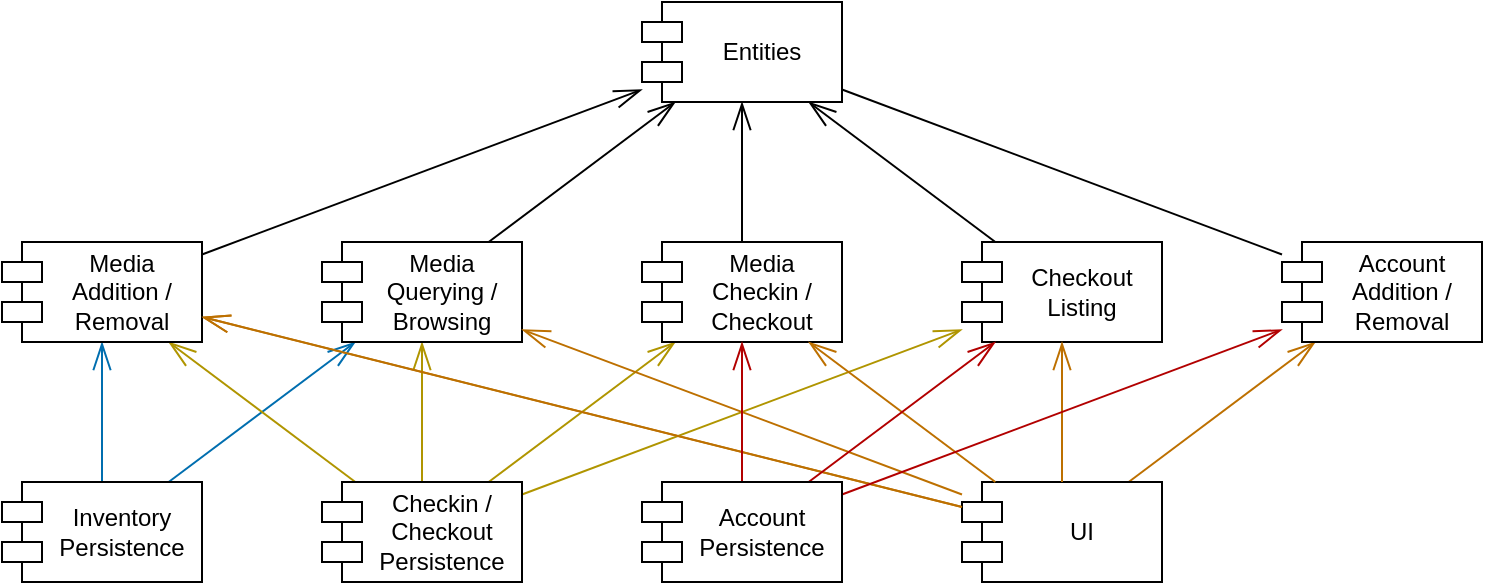 <mxfile version="16.5.1" type="device" pages="2"><diagram id="3HhDGUCTuPXhGJLU1Bjr" name="Component Overview"><mxGraphModel dx="1422" dy="875" grid="1" gridSize="10" guides="1" tooltips="1" connect="1" arrows="1" fold="1" page="1" pageScale="1" pageWidth="1600" pageHeight="1200" math="0" shadow="0"><root><mxCell id="0"/><mxCell id="1" parent="0"/><mxCell id="PViRO45lnsMERoX-mHAi-35" style="edgeStyle=none;shape=connector;rounded=0;orthogonalLoop=1;jettySize=auto;html=1;labelBackgroundColor=default;fontFamily=Helvetica;fontSize=11;fontColor=default;endArrow=openThin;endFill=0;startSize=12;endSize=12;strokeColor=#BD7000;fillColor=#f0a30a;" parent="1" source="PViRO45lnsMERoX-mHAi-4" target="PViRO45lnsMERoX-mHAi-7" edge="1"><mxGeometry relative="1" as="geometry"><mxPoint x="-40" y="70" as="targetPoint"/></mxGeometry></mxCell><mxCell id="PViRO45lnsMERoX-mHAi-11" style="edgeStyle=none;shape=connector;rounded=0;orthogonalLoop=1;jettySize=auto;html=1;labelBackgroundColor=default;fontFamily=Helvetica;fontSize=11;fontColor=default;endArrow=openThin;endFill=0;startSize=12;endSize=12;strokeColor=default;" parent="1" source="PViRO45lnsMERoX-mHAi-7" target="PViRO45lnsMERoX-mHAi-1" edge="1"><mxGeometry relative="1" as="geometry"/></mxCell><mxCell id="PViRO45lnsMERoX-mHAi-12" style="edgeStyle=none;shape=connector;rounded=0;orthogonalLoop=1;jettySize=auto;html=1;labelBackgroundColor=default;fontFamily=Helvetica;fontSize=11;fontColor=default;endArrow=openThin;endFill=0;startSize=12;endSize=12;strokeColor=default;" parent="1" source="PViRO45lnsMERoX-mHAi-8" target="PViRO45lnsMERoX-mHAi-1" edge="1"><mxGeometry relative="1" as="geometry"/></mxCell><mxCell id="PViRO45lnsMERoX-mHAi-13" style="edgeStyle=none;shape=connector;rounded=0;orthogonalLoop=1;jettySize=auto;html=1;labelBackgroundColor=default;fontFamily=Helvetica;fontSize=11;fontColor=default;endArrow=openThin;endFill=0;startSize=12;endSize=12;strokeColor=default;" parent="1" source="PViRO45lnsMERoX-mHAi-9" target="PViRO45lnsMERoX-mHAi-1" edge="1"><mxGeometry relative="1" as="geometry"/></mxCell><mxCell id="PViRO45lnsMERoX-mHAi-17" style="edgeStyle=none;shape=connector;rounded=0;orthogonalLoop=1;jettySize=auto;html=1;labelBackgroundColor=default;fontFamily=Helvetica;fontSize=11;fontColor=default;endArrow=openThin;endFill=0;startSize=12;endSize=12;strokeColor=#006EAF;fillColor=#1ba1e2;" parent="1" source="PViRO45lnsMERoX-mHAi-14" target="PViRO45lnsMERoX-mHAi-7" edge="1"><mxGeometry relative="1" as="geometry"/></mxCell><mxCell id="PViRO45lnsMERoX-mHAi-18" style="edgeStyle=none;shape=connector;rounded=0;orthogonalLoop=1;jettySize=auto;html=1;labelBackgroundColor=default;fontFamily=Helvetica;fontSize=11;fontColor=default;endArrow=openThin;endFill=0;startSize=12;endSize=12;strokeColor=#006EAF;fillColor=#1ba1e2;" parent="1" source="PViRO45lnsMERoX-mHAi-14" target="PViRO45lnsMERoX-mHAi-9" edge="1"><mxGeometry relative="1" as="geometry"/></mxCell><mxCell id="PViRO45lnsMERoX-mHAi-19" style="edgeStyle=none;shape=connector;rounded=0;orthogonalLoop=1;jettySize=auto;html=1;labelBackgroundColor=default;fontFamily=Helvetica;fontSize=11;fontColor=default;endArrow=openThin;endFill=0;startSize=12;endSize=12;strokeColor=#B09500;fillColor=#e3c800;" parent="1" source="PViRO45lnsMERoX-mHAi-15" target="PViRO45lnsMERoX-mHAi-8" edge="1"><mxGeometry relative="1" as="geometry"/></mxCell><mxCell id="PViRO45lnsMERoX-mHAi-30" style="edgeStyle=none;shape=connector;rounded=0;orthogonalLoop=1;jettySize=auto;html=1;labelBackgroundColor=default;fontFamily=Helvetica;fontSize=11;fontColor=default;endArrow=openThin;endFill=0;startSize=12;endSize=12;strokeColor=#B09500;fillColor=#e3c800;" parent="1" source="PViRO45lnsMERoX-mHAi-15" target="PViRO45lnsMERoX-mHAi-21" edge="1"><mxGeometry relative="1" as="geometry"/></mxCell><mxCell id="PViRO45lnsMERoX-mHAi-31" style="edgeStyle=none;shape=connector;rounded=0;orthogonalLoop=1;jettySize=auto;html=1;labelBackgroundColor=default;fontFamily=Helvetica;fontSize=11;fontColor=default;endArrow=openThin;endFill=0;startSize=12;endSize=12;strokeColor=#B09500;fillColor=#e3c800;" parent="1" source="PViRO45lnsMERoX-mHAi-15" target="PViRO45lnsMERoX-mHAi-9" edge="1"><mxGeometry relative="1" as="geometry"/></mxCell><mxCell id="243bSo4BZL4MdntdNz_G-4" style="edgeStyle=none;shape=connector;rounded=0;orthogonalLoop=1;jettySize=auto;html=1;labelBackgroundColor=default;fontFamily=Helvetica;fontSize=11;fontColor=default;endArrow=openThin;endFill=0;startSize=12;endSize=12;strokeColor=#B09500;fillColor=#e3c800;" parent="1" source="PViRO45lnsMERoX-mHAi-15" target="PViRO45lnsMERoX-mHAi-7" edge="1"><mxGeometry relative="1" as="geometry"><mxPoint x="153.333" y="210" as="targetPoint"/></mxGeometry></mxCell><mxCell id="PViRO45lnsMERoX-mHAi-22" style="edgeStyle=none;shape=connector;rounded=0;orthogonalLoop=1;jettySize=auto;html=1;labelBackgroundColor=default;fontFamily=Helvetica;fontSize=11;fontColor=default;endArrow=openThin;endFill=0;startSize=12;endSize=12;strokeColor=default;" parent="1" source="PViRO45lnsMERoX-mHAi-21" target="PViRO45lnsMERoX-mHAi-1" edge="1"><mxGeometry relative="1" as="geometry"/></mxCell><mxCell id="PViRO45lnsMERoX-mHAi-1" value="Entities" style="shape=module;align=center;spacingLeft=20;align=center;verticalAlign=middle;whiteSpace=wrap;" parent="1" vertex="1"><mxGeometry x="390" y="40" width="100" height="50" as="geometry"/></mxCell><mxCell id="MaJ_2Zy2BLXAup5J29dx-12" style="edgeStyle=none;shape=connector;rounded=0;orthogonalLoop=1;jettySize=auto;html=1;labelBackgroundColor=default;fontFamily=Helvetica;fontSize=11;fontColor=default;endArrow=openThin;endFill=0;startSize=12;endSize=12;strokeColor=#BD7000;fillColor=#f0a30a;" parent="1" source="PViRO45lnsMERoX-mHAi-4" target="MaJ_2Zy2BLXAup5J29dx-1" edge="1"><mxGeometry relative="1" as="geometry"/></mxCell><mxCell id="PViRO45lnsMERoX-mHAi-4" value="UI" style="shape=module;align=center;spacingLeft=20;align=center;verticalAlign=middle;whiteSpace=wrap;" parent="1" vertex="1"><mxGeometry x="550" y="280" width="100" height="50" as="geometry"/></mxCell><mxCell id="PViRO45lnsMERoX-mHAi-7" value="Media Addition / Removal" style="shape=module;align=center;spacingLeft=20;align=center;verticalAlign=middle;whiteSpace=wrap;" parent="1" vertex="1"><mxGeometry x="70" y="160" width="100" height="50" as="geometry"/></mxCell><mxCell id="PViRO45lnsMERoX-mHAi-8" value="Media Checkin / Checkout" style="shape=module;align=center;spacingLeft=20;align=center;verticalAlign=middle;whiteSpace=wrap;" parent="1" vertex="1"><mxGeometry x="390" y="160" width="100" height="50" as="geometry"/></mxCell><mxCell id="PViRO45lnsMERoX-mHAi-9" value="Media Querying / Browsing" style="shape=module;align=center;spacingLeft=20;align=center;verticalAlign=middle;whiteSpace=wrap;" parent="1" vertex="1"><mxGeometry x="230" y="160" width="100" height="50" as="geometry"/></mxCell><mxCell id="PViRO45lnsMERoX-mHAi-14" value="Inventory Persistence" style="shape=module;align=center;spacingLeft=20;align=center;verticalAlign=middle;whiteSpace=wrap;" parent="1" vertex="1"><mxGeometry x="70" y="280" width="100" height="50" as="geometry"/></mxCell><mxCell id="PViRO45lnsMERoX-mHAi-15" value="Checkin / Checkout Persistence" style="shape=module;align=center;spacingLeft=20;align=center;verticalAlign=middle;whiteSpace=wrap;" parent="1" vertex="1"><mxGeometry x="230" y="280" width="100" height="50" as="geometry"/></mxCell><mxCell id="PViRO45lnsMERoX-mHAi-21" value="Checkout Listing" style="shape=module;align=center;spacingLeft=20;align=center;verticalAlign=middle;whiteSpace=wrap;" parent="1" vertex="1"><mxGeometry x="550" y="160" width="100" height="50" as="geometry"/></mxCell><mxCell id="7hFrIZVfRNf05mKEVoW2-7" style="edgeStyle=none;shape=connector;rounded=0;orthogonalLoop=1;jettySize=auto;html=1;labelBackgroundColor=default;fontFamily=Helvetica;fontSize=11;fontColor=default;endArrow=openThin;endFill=0;startSize=12;endSize=12;strokeColor=#BD7000;fillColor=#f0a30a;" parent="1" source="PViRO45lnsMERoX-mHAi-4" target="PViRO45lnsMERoX-mHAi-21" edge="1"><mxGeometry relative="1" as="geometry"><mxPoint x="600" y="280" as="sourcePoint"/><mxPoint x="650" y="100" as="targetPoint"/></mxGeometry></mxCell><mxCell id="7hFrIZVfRNf05mKEVoW2-8" style="edgeStyle=none;shape=connector;rounded=0;orthogonalLoop=1;jettySize=auto;html=1;labelBackgroundColor=default;fontFamily=Helvetica;fontSize=11;fontColor=default;endArrow=openThin;endFill=0;startSize=12;endSize=12;strokeColor=#BD7000;fillColor=#f0a30a;" parent="1" source="PViRO45lnsMERoX-mHAi-4" target="PViRO45lnsMERoX-mHAi-8" edge="1"><mxGeometry relative="1" as="geometry"><mxPoint x="583.333" y="280" as="sourcePoint"/><mxPoint x="500" y="100" as="targetPoint"/></mxGeometry></mxCell><mxCell id="7hFrIZVfRNf05mKEVoW2-9" style="edgeStyle=none;shape=connector;rounded=0;orthogonalLoop=1;jettySize=auto;html=1;labelBackgroundColor=default;fontFamily=Helvetica;fontSize=11;fontColor=default;endArrow=openThin;endFill=0;startSize=12;endSize=12;strokeColor=#BD7000;fillColor=#f0a30a;" parent="1" source="PViRO45lnsMERoX-mHAi-4" target="PViRO45lnsMERoX-mHAi-9" edge="1"><mxGeometry relative="1" as="geometry"><mxPoint x="566.667" y="280" as="sourcePoint"/><mxPoint x="380" y="110" as="targetPoint"/></mxGeometry></mxCell><mxCell id="7hFrIZVfRNf05mKEVoW2-10" style="edgeStyle=none;shape=connector;rounded=0;orthogonalLoop=1;jettySize=auto;html=1;labelBackgroundColor=default;fontFamily=Helvetica;fontSize=11;fontColor=default;endArrow=openThin;endFill=0;startSize=12;endSize=12;strokeColor=#BD7000;fillColor=#f0a30a;" parent="1" source="PViRO45lnsMERoX-mHAi-4" target="PViRO45lnsMERoX-mHAi-7" edge="1"><mxGeometry relative="1" as="geometry"><mxPoint x="550" y="280" as="sourcePoint"/><mxPoint x="170" y="203.182" as="targetPoint"/></mxGeometry></mxCell><mxCell id="MaJ_2Zy2BLXAup5J29dx-4" style="edgeStyle=none;shape=connector;rounded=0;orthogonalLoop=1;jettySize=auto;html=1;labelBackgroundColor=default;fontFamily=Helvetica;fontSize=11;fontColor=default;startArrow=none;startFill=0;endArrow=none;endFill=0;startSize=12;endSize=12;strokeColor=default;" parent="1" source="MaJ_2Zy2BLXAup5J29dx-1" target="PViRO45lnsMERoX-mHAi-1" edge="1"><mxGeometry relative="1" as="geometry"/></mxCell><mxCell id="MaJ_2Zy2BLXAup5J29dx-1" value="Account Addition / Removal" style="shape=module;align=center;spacingLeft=20;align=center;verticalAlign=middle;whiteSpace=wrap;" parent="1" vertex="1"><mxGeometry x="710" y="160" width="100" height="50" as="geometry"/></mxCell><mxCell id="MaJ_2Zy2BLXAup5J29dx-6" style="edgeStyle=none;shape=connector;rounded=0;orthogonalLoop=1;jettySize=auto;html=1;labelBackgroundColor=default;fontFamily=Helvetica;fontSize=11;fontColor=default;endArrow=openThin;endFill=0;startSize=12;endSize=12;strokeColor=#B20000;fillColor=#e51400;" parent="1" source="MaJ_2Zy2BLXAup5J29dx-3" target="MaJ_2Zy2BLXAup5J29dx-1" edge="1"><mxGeometry relative="1" as="geometry"/></mxCell><mxCell id="MaJ_2Zy2BLXAup5J29dx-8" style="edgeStyle=none;shape=connector;rounded=0;orthogonalLoop=1;jettySize=auto;html=1;labelBackgroundColor=default;fontFamily=Helvetica;fontSize=11;fontColor=default;endArrow=openThin;endFill=0;startSize=12;endSize=12;strokeColor=#B20000;fillColor=#e51400;" parent="1" source="MaJ_2Zy2BLXAup5J29dx-3" target="PViRO45lnsMERoX-mHAi-8" edge="1"><mxGeometry relative="1" as="geometry"/></mxCell><mxCell id="MaJ_2Zy2BLXAup5J29dx-9" style="edgeStyle=none;shape=connector;rounded=0;orthogonalLoop=1;jettySize=auto;html=1;labelBackgroundColor=default;fontFamily=Helvetica;fontSize=11;fontColor=default;endArrow=openThin;endFill=0;startSize=12;endSize=12;strokeColor=#B20000;fillColor=#e51400;" parent="1" source="MaJ_2Zy2BLXAup5J29dx-3" target="PViRO45lnsMERoX-mHAi-21" edge="1"><mxGeometry relative="1" as="geometry"/></mxCell><mxCell id="MaJ_2Zy2BLXAup5J29dx-3" value="Account Persistence" style="shape=module;align=center;spacingLeft=20;align=center;verticalAlign=middle;whiteSpace=wrap;" parent="1" vertex="1"><mxGeometry x="390" y="280" width="100" height="50" as="geometry"/></mxCell></root></mxGraphModel></diagram><diagram id="pPQjHrMoLcyB0sqf3h_W" name="Component Classes"><mxGraphModel dx="1422" dy="875" grid="1" gridSize="10" guides="1" tooltips="1" connect="1" arrows="1" fold="1" page="1" pageScale="1" pageWidth="1600" pageHeight="1200" math="0" shadow="0"><root><mxCell id="0"/><mxCell id="1" parent="0"/><mxCell id="0zp0i9OfT9O5fiTyB-d3-11" style="edgeStyle=none;shape=connector;rounded=0;orthogonalLoop=1;jettySize=auto;html=1;labelBackgroundColor=default;fontFamily=Helvetica;fontSize=11;fontColor=default;endArrow=none;endFill=0;startSize=12;endSize=12;strokeColor=default;startArrow=diamondThin;startFill=1;" parent="1" source="0zp0i9OfT9O5fiTyB-d3-9" target="0zp0i9OfT9O5fiTyB-d3-10" edge="1"><mxGeometry relative="1" as="geometry"/></mxCell><mxCell id="0zp0i9OfT9O5fiTyB-d3-9" value="&lt;p style=&quot;margin:0px;margin-top:4px;text-align:center;&quot;&gt;&lt;i&gt;&amp;lt;&amp;lt;abstract&amp;gt;&amp;gt;&lt;/i&gt;&lt;/p&gt;&lt;p style=&quot;margin:0px;margin-top:4px;text-align:center;&quot;&gt;&lt;b&gt;&lt;i&gt;Media&lt;/i&gt;&lt;/b&gt;&lt;/p&gt;&lt;hr size=&quot;1&quot;&gt;&lt;p style=&quot;margin:0px;margin-left:4px;&quot;&gt;+ uid: Integer&lt;/p&gt;&lt;p style=&quot;margin:0px;margin-left:4px;&quot;&gt;+ title: String&lt;/p&gt;&lt;p style=&quot;margin:0px;margin-left:4px;&quot;&gt;+ authors: [Author]&lt;/p&gt;&lt;p style=&quot;margin:0px;margin-left:4px;&quot;&gt;+ released: Date&lt;/p&gt;&lt;p style=&quot;margin:0px;margin-left:4px;&quot;&gt;(+ thumbnail: Image)&lt;/p&gt;&lt;hr size=&quot;1&quot;&gt;&lt;p style=&quot;margin:0px;margin-left:4px;&quot;&gt;&lt;br&gt;&lt;/p&gt;" style="verticalAlign=top;align=left;overflow=fill;fontSize=12;fontFamily=Helvetica;html=1;fontColor=default;" parent="1" vertex="1"><mxGeometry x="320" y="80" width="160" height="140" as="geometry"/></mxCell><mxCell id="0zp0i9OfT9O5fiTyB-d3-10" value="&lt;p style=&quot;margin:0px;margin-top:4px;text-align:center;&quot;&gt;&lt;b&gt;Author&lt;/b&gt;&lt;/p&gt;&lt;hr size=&quot;1&quot;&gt;&lt;p style=&quot;margin:0px;margin-left:4px;&quot;&gt;+ uid: Integer&lt;/p&gt;&lt;p style=&quot;margin:0px;margin-left:4px;&quot;&gt;+ firstName: String&lt;/p&gt;&lt;p style=&quot;margin:0px;margin-left:4px;&quot;&gt;+ lastName: String&lt;/p&gt;&lt;hr size=&quot;1&quot;&gt;&lt;p style=&quot;margin:0px;margin-left:4px;&quot;&gt;&lt;br&gt;&lt;/p&gt;" style="verticalAlign=top;align=left;overflow=fill;fontSize=12;fontFamily=Helvetica;html=1;fontColor=default;" parent="1" vertex="1"><mxGeometry x="80" y="80" width="160" height="90" as="geometry"/></mxCell><mxCell id="0zp0i9OfT9O5fiTyB-d3-15" style="edgeStyle=none;shape=connector;rounded=0;orthogonalLoop=1;jettySize=auto;html=1;labelBackgroundColor=default;fontFamily=Helvetica;fontSize=11;fontColor=default;startArrow=diamondThin;startFill=1;endArrow=none;endFill=0;startSize=12;endSize=12;strokeColor=default;" parent="1" source="0zp0i9OfT9O5fiTyB-d3-13" target="0zp0i9OfT9O5fiTyB-d3-14" edge="1"><mxGeometry relative="1" as="geometry"/></mxCell><mxCell id="0zp0i9OfT9O5fiTyB-d3-20" style="edgeStyle=none;shape=connector;rounded=0;orthogonalLoop=1;jettySize=auto;html=1;labelBackgroundColor=default;fontFamily=Helvetica;fontSize=11;fontColor=default;startArrow=none;startFill=0;endArrow=block;endFill=0;startSize=12;endSize=12;strokeColor=default;" parent="1" source="0zp0i9OfT9O5fiTyB-d3-13" target="0zp0i9OfT9O5fiTyB-d3-9" edge="1"><mxGeometry relative="1" as="geometry"/></mxCell><mxCell id="0zp0i9OfT9O5fiTyB-d3-13" value="&lt;p style=&quot;margin:0px;margin-top:4px;text-align:center;&quot;&gt;&lt;b style=&quot;background-color: initial;&quot;&gt;Book&lt;/b&gt;&lt;br&gt;&lt;/p&gt;&lt;hr size=&quot;1&quot;&gt;&lt;p style=&quot;margin:0px;margin-left:4px;&quot;&gt;+ isbn: ISBN&lt;/p&gt;&lt;p style=&quot;margin:0px;margin-left:4px;&quot;&gt;+ edition: Integer&lt;/p&gt;&lt;hr size=&quot;1&quot;&gt;&lt;p style=&quot;margin:0px;margin-left:4px;&quot;&gt;&lt;br&gt;&lt;/p&gt;" style="verticalAlign=top;align=left;overflow=fill;fontSize=12;fontFamily=Helvetica;html=1;fontColor=default;" parent="1" vertex="1"><mxGeometry x="560" y="280" width="160" height="80" as="geometry"/></mxCell><mxCell id="0zp0i9OfT9O5fiTyB-d3-14" value="&lt;p style=&quot;margin:0px;margin-top:4px;text-align:center;&quot;&gt;&lt;b style=&quot;background-color: initial;&quot;&gt;ISBN&lt;/b&gt;&lt;br&gt;&lt;/p&gt;&lt;hr size=&quot;1&quot;&gt;&lt;p style=&quot;margin:0px;margin-left:4px;&quot;&gt;...&lt;/p&gt;&lt;hr size=&quot;1&quot;&gt;&lt;p style=&quot;margin:0px;margin-left:4px;&quot;&gt;&lt;br&gt;&lt;/p&gt;" style="verticalAlign=top;align=left;overflow=fill;fontSize=12;fontFamily=Helvetica;html=1;fontColor=default;" parent="1" vertex="1"><mxGeometry x="560" y="400" width="160" height="70" as="geometry"/></mxCell><mxCell id="0zp0i9OfT9O5fiTyB-d3-18" style="edgeStyle=none;shape=connector;rounded=0;orthogonalLoop=1;jettySize=auto;html=1;labelBackgroundColor=default;fontFamily=Helvetica;fontSize=11;fontColor=default;startArrow=diamondThin;startFill=1;endArrow=none;endFill=0;startSize=12;endSize=12;strokeColor=default;" parent="1" source="0zp0i9OfT9O5fiTyB-d3-16" target="0zp0i9OfT9O5fiTyB-d3-17" edge="1"><mxGeometry relative="1" as="geometry"/></mxCell><mxCell id="0zp0i9OfT9O5fiTyB-d3-21" style="edgeStyle=none;shape=connector;rounded=0;orthogonalLoop=1;jettySize=auto;html=1;labelBackgroundColor=default;fontFamily=Helvetica;fontSize=11;fontColor=default;startArrow=none;startFill=0;endArrow=block;endFill=0;startSize=12;endSize=12;strokeColor=default;" parent="1" source="0zp0i9OfT9O5fiTyB-d3-16" target="0zp0i9OfT9O5fiTyB-d3-9" edge="1"><mxGeometry relative="1" as="geometry"/></mxCell><mxCell id="0zp0i9OfT9O5fiTyB-d3-16" value="&lt;p style=&quot;margin:0px;margin-top:4px;text-align:center;&quot;&gt;&lt;b style=&quot;background-color: initial;&quot;&gt;Article&lt;/b&gt;&lt;br&gt;&lt;/p&gt;&lt;hr size=&quot;1&quot;&gt;&lt;p style=&quot;margin:0px;margin-left:4px;&quot;&gt;+ doi: DOI&lt;/p&gt;&lt;hr size=&quot;1&quot;&gt;&lt;p style=&quot;margin:0px;margin-left:4px;&quot;&gt;&lt;br&gt;&lt;/p&gt;" style="verticalAlign=top;align=left;overflow=fill;fontSize=12;fontFamily=Helvetica;html=1;fontColor=default;" parent="1" vertex="1"><mxGeometry x="320" y="280" width="160" height="70" as="geometry"/></mxCell><mxCell id="0zp0i9OfT9O5fiTyB-d3-17" value="&lt;p style=&quot;margin:0px;margin-top:4px;text-align:center;&quot;&gt;&lt;b style=&quot;background-color: initial;&quot;&gt;DOI&lt;/b&gt;&lt;br&gt;&lt;/p&gt;&lt;hr size=&quot;1&quot;&gt;&lt;p style=&quot;margin:0px;margin-left:4px;&quot;&gt;...&lt;/p&gt;&lt;hr size=&quot;1&quot;&gt;&lt;p style=&quot;margin:0px;margin-left:4px;&quot;&gt;&lt;br&gt;&lt;/p&gt;" style="verticalAlign=top;align=left;overflow=fill;fontSize=12;fontFamily=Helvetica;html=1;fontColor=default;" parent="1" vertex="1"><mxGeometry x="320" y="400" width="160" height="70" as="geometry"/></mxCell><mxCell id="0zp0i9OfT9O5fiTyB-d3-23" style="edgeStyle=none;shape=connector;rounded=0;orthogonalLoop=1;jettySize=auto;html=1;labelBackgroundColor=default;fontFamily=Helvetica;fontSize=11;fontColor=default;startArrow=none;startFill=0;endArrow=block;endFill=0;startSize=12;endSize=12;strokeColor=default;" parent="1" source="0zp0i9OfT9O5fiTyB-d3-22" target="0zp0i9OfT9O5fiTyB-d3-9" edge="1"><mxGeometry relative="1" as="geometry"/></mxCell><mxCell id="0zp0i9OfT9O5fiTyB-d3-22" value="&lt;p style=&quot;margin:0px;margin-top:4px;text-align:center;&quot;&gt;&lt;b style=&quot;background-color: initial;&quot;&gt;Video&lt;/b&gt;&lt;br&gt;&lt;/p&gt;&lt;hr size=&quot;1&quot;&gt;&lt;p style=&quot;margin:0px;margin-left:4px;&quot;&gt;+ length: Duration&lt;/p&gt;&lt;hr size=&quot;1&quot;&gt;&lt;p style=&quot;margin:0px;margin-left:4px;&quot;&gt;&lt;br&gt;&lt;/p&gt;" style="verticalAlign=top;align=left;overflow=fill;fontSize=12;fontFamily=Helvetica;html=1;fontColor=default;" parent="1" vertex="1"><mxGeometry x="80" y="280" width="160" height="70" as="geometry"/></mxCell><mxCell id="0zp0i9OfT9O5fiTyB-d3-30" style="edgeStyle=none;shape=connector;rounded=0;orthogonalLoop=1;jettySize=auto;html=1;labelBackgroundColor=default;fontFamily=Helvetica;fontSize=11;fontColor=default;startArrow=diamondThin;startFill=1;endArrow=none;endFill=0;startSize=12;endSize=12;strokeColor=default;" parent="1" source="0zp0i9OfT9O5fiTyB-d3-25" target="0zp0i9OfT9O5fiTyB-d3-9" edge="1"><mxGeometry relative="1" as="geometry"/></mxCell><mxCell id="0zp0i9OfT9O5fiTyB-d3-25" value="&lt;p style=&quot;margin:0px;margin-top:4px;text-align:center;&quot;&gt;&lt;i&gt;&amp;lt;&amp;lt;abstract&amp;gt;&amp;gt;&lt;/i&gt;&lt;/p&gt;&lt;p style=&quot;margin:0px;margin-top:4px;text-align:center;&quot;&gt;&lt;b&gt;&lt;i&gt;MediaInstance&lt;/i&gt;&lt;/b&gt;&lt;/p&gt;&lt;hr size=&quot;1&quot;&gt;&lt;p style=&quot;margin:0px;margin-left:4px;&quot;&gt;+ uid: Integer&lt;/p&gt;&lt;p style=&quot;margin:0px;margin-left:4px;&quot;&gt;+ media: Media&lt;br&gt;&lt;/p&gt;&lt;hr size=&quot;1&quot;&gt;&lt;p style=&quot;margin:0px;margin-left:4px;&quot;&gt;&lt;br&gt;&lt;/p&gt;" style="verticalAlign=top;align=left;overflow=fill;fontSize=12;fontFamily=Helvetica;html=1;fontColor=default;" parent="1" vertex="1"><mxGeometry x="920" y="80" width="160" height="100" as="geometry"/></mxCell><mxCell id="0zp0i9OfT9O5fiTyB-d3-28" style="edgeStyle=none;shape=connector;rounded=0;orthogonalLoop=1;jettySize=auto;html=1;labelBackgroundColor=default;fontFamily=Helvetica;fontSize=11;fontColor=default;startArrow=none;startFill=0;endArrow=block;endFill=0;startSize=12;endSize=12;strokeColor=default;" parent="1" source="0zp0i9OfT9O5fiTyB-d3-26" target="0zp0i9OfT9O5fiTyB-d3-25" edge="1"><mxGeometry relative="1" as="geometry"/></mxCell><mxCell id="0zp0i9OfT9O5fiTyB-d3-26" value="&lt;p style=&quot;margin:0px;margin-top:4px;text-align:center;&quot;&gt;&lt;b style=&quot;background-color: initial;&quot;&gt;PhysicalMediaInstance&lt;/b&gt;&lt;br&gt;&lt;/p&gt;&lt;hr size=&quot;1&quot;&gt;&lt;p style=&quot;margin:0px;margin-left:4px;&quot;&gt;+ location: Location&lt;br&gt;&lt;/p&gt;&lt;hr size=&quot;1&quot;&gt;&lt;p style=&quot;margin:0px;margin-left:4px;&quot;&gt;&lt;br&gt;&lt;/p&gt;" style="verticalAlign=top;align=left;overflow=fill;fontSize=12;fontFamily=Helvetica;html=1;fontColor=default;" parent="1" vertex="1"><mxGeometry x="800" y="240" width="160" height="70" as="geometry"/></mxCell><mxCell id="0zp0i9OfT9O5fiTyB-d3-29" style="edgeStyle=none;shape=connector;rounded=0;orthogonalLoop=1;jettySize=auto;html=1;labelBackgroundColor=default;fontFamily=Helvetica;fontSize=11;fontColor=default;startArrow=none;startFill=0;endArrow=block;endFill=0;startSize=12;endSize=12;strokeColor=default;" parent="1" source="0zp0i9OfT9O5fiTyB-d3-27" target="0zp0i9OfT9O5fiTyB-d3-25" edge="1"><mxGeometry relative="1" as="geometry"/></mxCell><mxCell id="0zp0i9OfT9O5fiTyB-d3-27" value="&lt;p style=&quot;margin:0px;margin-top:4px;text-align:center;&quot;&gt;&lt;b style=&quot;background-color: initial;&quot;&gt;DigitalMediaInstance&lt;/b&gt;&lt;br&gt;&lt;/p&gt;&lt;hr size=&quot;1&quot;&gt;&lt;p style=&quot;margin:0px;margin-left:4px;&quot;&gt;+ host: URL&lt;br&gt;&lt;/p&gt;&lt;hr size=&quot;1&quot;&gt;&lt;p style=&quot;margin:0px;margin-left:4px;&quot;&gt;&lt;br&gt;&lt;/p&gt;" style="verticalAlign=top;align=left;overflow=fill;fontSize=12;fontFamily=Helvetica;html=1;fontColor=default;" parent="1" vertex="1"><mxGeometry x="1040" y="240" width="160" height="70" as="geometry"/></mxCell><mxCell id="kS34iuWyc61IkwslK3yn-1" value="" style="shape=link;html=1;rounded=0;labelBackgroundColor=default;fontFamily=Helvetica;fontSize=11;fontColor=default;startArrow=diamondThin;startFill=1;endArrow=none;endFill=0;startSize=12;endSize=12;strokeColor=default;" parent="1" edge="1"><mxGeometry width="100" relative="1" as="geometry"><mxPoint x="30" y="560" as="sourcePoint"/><mxPoint x="1250" y="560" as="targetPoint"/></mxGeometry></mxCell><mxCell id="kS34iuWyc61IkwslK3yn-2" value="" style="shape=link;html=1;rounded=0;labelBackgroundColor=default;fontFamily=Helvetica;fontSize=11;fontColor=default;startArrow=diamondThin;startFill=1;endArrow=none;endFill=0;startSize=12;endSize=12;strokeColor=default;" parent="1" edge="1"><mxGeometry width="100" relative="1" as="geometry"><mxPoint x="1240" y="570" as="sourcePoint"/><mxPoint x="1240" y="30" as="targetPoint"/></mxGeometry></mxCell><mxCell id="kS34iuWyc61IkwslK3yn-3" value="" style="shape=link;html=1;rounded=0;labelBackgroundColor=default;fontFamily=Helvetica;fontSize=11;fontColor=default;startArrow=diamondThin;startFill=1;endArrow=none;endFill=0;startSize=12;endSize=12;strokeColor=default;" parent="1" edge="1"><mxGeometry width="100" relative="1" as="geometry"><mxPoint x="30" y="40" as="sourcePoint"/><mxPoint x="1250" y="40" as="targetPoint"/></mxGeometry></mxCell><mxCell id="kS34iuWyc61IkwslK3yn-4" value="" style="shape=link;html=1;rounded=0;labelBackgroundColor=default;fontFamily=Helvetica;fontSize=11;fontColor=default;startArrow=diamondThin;startFill=1;endArrow=none;endFill=0;startSize=12;endSize=12;strokeColor=default;" parent="1" edge="1"><mxGeometry width="100" relative="1" as="geometry"><mxPoint x="40" y="570" as="sourcePoint"/><mxPoint x="40" y="30" as="targetPoint"/></mxGeometry></mxCell><mxCell id="kS34iuWyc61IkwslK3yn-5" value="&lt;font style=&quot;font-size: 22px;&quot;&gt;Entities&lt;/font&gt;" style="text;html=1;strokeColor=none;fillColor=none;align=center;verticalAlign=middle;whiteSpace=wrap;rounded=0;fontFamily=Helvetica;fontSize=11;fontColor=default;" parent="1" vertex="1"><mxGeometry x="60" y="500" width="120" height="40" as="geometry"/></mxCell><mxCell id="ddKni3BF4L-k68HOPHSu-3" value="checked out by" style="edgeStyle=none;shape=connector;rounded=0;orthogonalLoop=1;jettySize=auto;html=1;labelBackgroundColor=default;fontFamily=Helvetica;fontSize=11;fontColor=default;startArrow=none;startFill=0;endArrow=none;endFill=0;startSize=12;endSize=12;strokeColor=default;" parent="1" source="ddKni3BF4L-k68HOPHSu-1" target="0zp0i9OfT9O5fiTyB-d3-26" edge="1"><mxGeometry relative="1" as="geometry"><mxPoint x="880" y="260" as="targetPoint"/></mxGeometry></mxCell><mxCell id="ddKni3BF4L-k68HOPHSu-1" value="&lt;p style=&quot;margin:0px;margin-top:4px;text-align:center;&quot;&gt;&lt;b style=&quot;background-color: initial;&quot;&gt;Customer&lt;/b&gt;&lt;br&gt;&lt;/p&gt;&lt;hr size=&quot;1&quot;&gt;&lt;p style=&quot;margin:0px;margin-left:4px;&quot;&gt;+ uid: Integer&lt;/p&gt;&lt;hr size=&quot;1&quot;&gt;&lt;p style=&quot;margin:0px;margin-left:4px;&quot;&gt;&lt;br&gt;&lt;/p&gt;" style="verticalAlign=top;align=left;overflow=fill;fontSize=12;fontFamily=Helvetica;html=1;fontColor=default;" parent="1" vertex="1"><mxGeometry x="800" y="400" width="160" height="80" as="geometry"/></mxCell><mxCell id="ddKni3BF4L-k68HOPHSu-4" value="*" style="text;html=1;strokeColor=none;fillColor=none;align=center;verticalAlign=middle;whiteSpace=wrap;rounded=0;fontFamily=Helvetica;fontSize=11;fontColor=default;" parent="1" vertex="1"><mxGeometry x="860" y="310" width="20" height="20" as="geometry"/></mxCell><mxCell id="ddKni3BF4L-k68HOPHSu-5" value="1" style="text;html=1;strokeColor=none;fillColor=none;align=center;verticalAlign=middle;whiteSpace=wrap;rounded=0;fontFamily=Helvetica;fontSize=11;fontColor=default;" parent="1" vertex="1"><mxGeometry x="860" y="380" width="20" height="20" as="geometry"/></mxCell><mxCell id="ddKni3BF4L-k68HOPHSu-7" value="1" style="text;html=1;strokeColor=none;fillColor=none;align=center;verticalAlign=middle;whiteSpace=wrap;rounded=0;fontFamily=Helvetica;fontSize=11;fontColor=default;" parent="1" vertex="1"><mxGeometry x="480" y="130" width="20" height="20" as="geometry"/></mxCell><mxCell id="ddKni3BF4L-k68HOPHSu-8" value="*" style="text;html=1;strokeColor=none;fillColor=none;align=center;verticalAlign=middle;whiteSpace=wrap;rounded=0;fontFamily=Helvetica;fontSize=11;fontColor=default;" parent="1" vertex="1"><mxGeometry x="900" y="110" width="20" height="20" as="geometry"/></mxCell><mxCell id="ddKni3BF4L-k68HOPHSu-9" value="*" style="text;html=1;strokeColor=none;fillColor=none;align=center;verticalAlign=middle;whiteSpace=wrap;rounded=0;fontFamily=Helvetica;fontSize=11;fontColor=default;" parent="1" vertex="1"><mxGeometry x="300" y="120" width="20" height="20" as="geometry"/></mxCell><mxCell id="ddKni3BF4L-k68HOPHSu-10" value="*" style="text;html=1;strokeColor=none;fillColor=none;align=center;verticalAlign=middle;whiteSpace=wrap;rounded=0;fontFamily=Helvetica;fontSize=11;fontColor=default;" parent="1" vertex="1"><mxGeometry x="240" y="110" width="20" height="20" as="geometry"/></mxCell><mxCell id="ddKni3BF4L-k68HOPHSu-11" value="1" style="text;html=1;strokeColor=none;fillColor=none;align=center;verticalAlign=middle;whiteSpace=wrap;rounded=0;fontFamily=Helvetica;fontSize=11;fontColor=default;" parent="1" vertex="1"><mxGeometry x="400" y="380" width="20" height="20" as="geometry"/></mxCell><mxCell id="ddKni3BF4L-k68HOPHSu-12" value="1" style="text;html=1;strokeColor=none;fillColor=none;align=center;verticalAlign=middle;whiteSpace=wrap;rounded=0;fontFamily=Helvetica;fontSize=11;fontColor=default;" parent="1" vertex="1"><mxGeometry x="400" y="350" width="20" height="20" as="geometry"/></mxCell><mxCell id="ddKni3BF4L-k68HOPHSu-13" value="1" style="text;html=1;strokeColor=none;fillColor=none;align=center;verticalAlign=middle;whiteSpace=wrap;rounded=0;fontFamily=Helvetica;fontSize=11;fontColor=default;" parent="1" vertex="1"><mxGeometry x="640" y="360" width="20" height="20" as="geometry"/></mxCell><mxCell id="ddKni3BF4L-k68HOPHSu-14" value="1" style="text;html=1;strokeColor=none;fillColor=none;align=center;verticalAlign=middle;whiteSpace=wrap;rounded=0;fontFamily=Helvetica;fontSize=11;fontColor=default;" parent="1" vertex="1"><mxGeometry x="640" y="380" width="20" height="20" as="geometry"/></mxCell></root></mxGraphModel></diagram></mxfile>